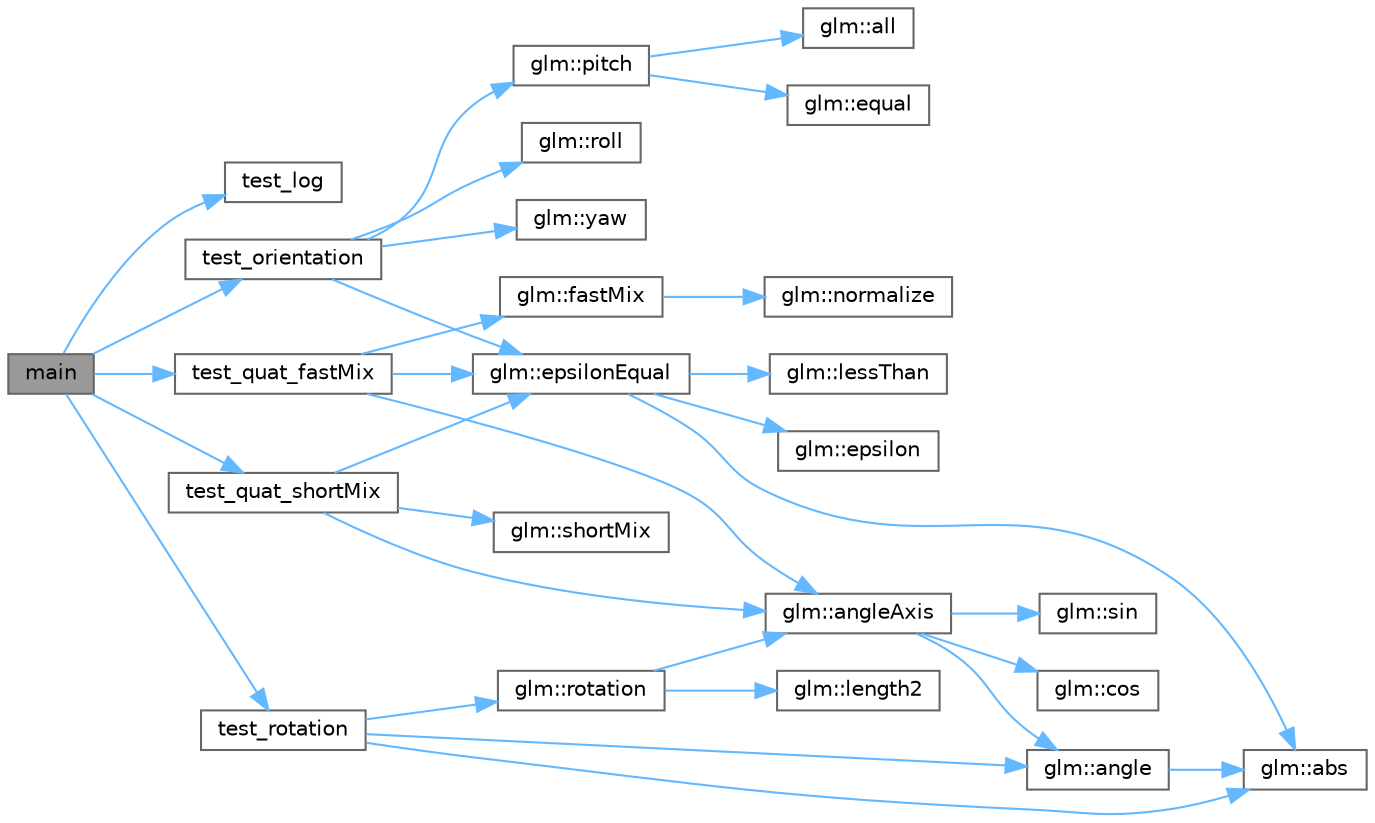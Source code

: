 digraph "main"
{
 // LATEX_PDF_SIZE
  bgcolor="transparent";
  edge [fontname=Helvetica,fontsize=10,labelfontname=Helvetica,labelfontsize=10];
  node [fontname=Helvetica,fontsize=10,shape=box,height=0.2,width=0.4];
  rankdir="LR";
  Node1 [id="Node000001",label="main",height=0.2,width=0.4,color="gray40", fillcolor="grey60", style="filled", fontcolor="black",tooltip=" "];
  Node1 -> Node2 [id="edge31_Node000001_Node000002",color="steelblue1",style="solid",tooltip=" "];
  Node2 [id="Node000002",label="test_log",height=0.2,width=0.4,color="grey40", fillcolor="white", style="filled",URL="$_classes_2lib_2glm_2test_2gtx_2gtx__quaternion_8cpp.html#acf9077e891a6a338357e721a870d1f5c",tooltip=" "];
  Node1 -> Node3 [id="edge32_Node000001_Node000003",color="steelblue1",style="solid",tooltip=" "];
  Node3 [id="Node000003",label="test_orientation",height=0.2,width=0.4,color="grey40", fillcolor="white", style="filled",URL="$_classes_2lib_2glm_2test_2gtx_2gtx__quaternion_8cpp.html#a0392fa77d27d2053799fa3d3717e50ec",tooltip=" "];
  Node3 -> Node4 [id="edge33_Node000003_Node000004",color="steelblue1",style="solid",tooltip=" "];
  Node4 [id="Node000004",label="glm::epsilonEqual",height=0.2,width=0.4,color="grey40", fillcolor="white", style="filled",URL="$group__gtc__epsilon.html#ga7f8df975688289781ee26998c73d6798",tooltip=" "];
  Node4 -> Node5 [id="edge34_Node000004_Node000005",color="steelblue1",style="solid",tooltip=" "];
  Node5 [id="Node000005",label="glm::abs",height=0.2,width=0.4,color="grey40", fillcolor="white", style="filled",URL="$group__core__func__common.html#ga439e60a72eadecfeda2df5449c613a64",tooltip=" "];
  Node4 -> Node6 [id="edge35_Node000004_Node000006",color="steelblue1",style="solid",tooltip=" "];
  Node6 [id="Node000006",label="glm::epsilon",height=0.2,width=0.4,color="grey40", fillcolor="white", style="filled",URL="$group__ext__scalar__constants.html#ga2a1e57fc5592b69cfae84174cbfc9429",tooltip="Return the epsilon constant for floating point types."];
  Node4 -> Node7 [id="edge36_Node000004_Node000007",color="steelblue1",style="solid",tooltip=" "];
  Node7 [id="Node000007",label="glm::lessThan",height=0.2,width=0.4,color="grey40", fillcolor="white", style="filled",URL="$group__core__func__vector__relational.html#gaedc3a837f960109afe22ea3f267b9a19",tooltip=" "];
  Node3 -> Node8 [id="edge37_Node000003_Node000008",color="steelblue1",style="solid",tooltip=" "];
  Node8 [id="Node000008",label="glm::pitch",height=0.2,width=0.4,color="grey40", fillcolor="white", style="filled",URL="$group__gtc__quaternion.html#ga7603e81477b46ddb448896909bc04928",tooltip=" "];
  Node8 -> Node9 [id="edge38_Node000008_Node000009",color="steelblue1",style="solid",tooltip=" "];
  Node9 [id="Node000009",label="glm::all",height=0.2,width=0.4,color="grey40", fillcolor="white", style="filled",URL="$group__core__func__vector__relational.html#ga87e53f50b679f5f95c5cb4780311b3dd",tooltip=" "];
  Node8 -> Node10 [id="edge39_Node000008_Node000010",color="steelblue1",style="solid",tooltip=" "];
  Node10 [id="Node000010",label="glm::equal",height=0.2,width=0.4,color="grey40", fillcolor="white", style="filled",URL="$group__core__func__vector__relational.html#gaf539cf490630ba648dfd6e36aef910a1",tooltip=" "];
  Node3 -> Node11 [id="edge40_Node000003_Node000011",color="steelblue1",style="solid",tooltip=" "];
  Node11 [id="Node000011",label="glm::roll",height=0.2,width=0.4,color="grey40", fillcolor="white", style="filled",URL="$group__gtc__quaternion.html#ga0cc5ad970d0b00829b139fe0fe5a1e13",tooltip=" "];
  Node3 -> Node12 [id="edge41_Node000003_Node000012",color="steelblue1",style="solid",tooltip=" "];
  Node12 [id="Node000012",label="glm::yaw",height=0.2,width=0.4,color="grey40", fillcolor="white", style="filled",URL="$group__gtc__quaternion.html#ga8da38cdfdc452dafa660c2f46506bad5",tooltip=" "];
  Node1 -> Node13 [id="edge42_Node000001_Node000013",color="steelblue1",style="solid",tooltip=" "];
  Node13 [id="Node000013",label="test_quat_fastMix",height=0.2,width=0.4,color="grey40", fillcolor="white", style="filled",URL="$_classes_2lib_2glm_2test_2gtx_2gtx__quaternion_8cpp.html#a14c626a5c969657ff41854428d223576",tooltip=" "];
  Node13 -> Node14 [id="edge43_Node000013_Node000014",color="steelblue1",style="solid",tooltip=" "];
  Node14 [id="Node000014",label="glm::angleAxis",height=0.2,width=0.4,color="grey40", fillcolor="white", style="filled",URL="$group__ext__quaternion__trigonometric.html#gaff39bc5f51f734fea1170ba68da07268",tooltip=" "];
  Node14 -> Node15 [id="edge44_Node000014_Node000015",color="steelblue1",style="solid",tooltip=" "];
  Node15 [id="Node000015",label="glm::angle",height=0.2,width=0.4,color="grey40", fillcolor="white", style="filled",URL="$group__ext__quaternion__trigonometric.html#ga8aa248b31d5ade470c87304df5eb7bd8",tooltip=" "];
  Node15 -> Node5 [id="edge45_Node000015_Node000005",color="steelblue1",style="solid",tooltip=" "];
  Node14 -> Node16 [id="edge46_Node000014_Node000016",color="steelblue1",style="solid",tooltip=" "];
  Node16 [id="Node000016",label="glm::cos",height=0.2,width=0.4,color="grey40", fillcolor="white", style="filled",URL="$group__core__func__trigonometric.html#ga54745147add8b4fa05642f5c71f6833e",tooltip=" "];
  Node14 -> Node17 [id="edge47_Node000014_Node000017",color="steelblue1",style="solid",tooltip=" "];
  Node17 [id="Node000017",label="glm::sin",height=0.2,width=0.4,color="grey40", fillcolor="white", style="filled",URL="$group__core__func__trigonometric.html#ga3fcdcfa2d2ac38de9ba1885cd1c79414",tooltip=" "];
  Node13 -> Node4 [id="edge48_Node000013_Node000004",color="steelblue1",style="solid",tooltip=" "];
  Node13 -> Node18 [id="edge49_Node000013_Node000018",color="steelblue1",style="solid",tooltip=" "];
  Node18 [id="Node000018",label="glm::fastMix",height=0.2,width=0.4,color="grey40", fillcolor="white", style="filled",URL="$group__gtx__quaternion.html#ga43a95b70cd08ed3471e09d6c117e3464",tooltip=" "];
  Node18 -> Node19 [id="edge50_Node000018_Node000019",color="steelblue1",style="solid",tooltip=" "];
  Node19 [id="Node000019",label="glm::normalize",height=0.2,width=0.4,color="grey40", fillcolor="white", style="filled",URL="$group__core__func__geometric.html#ga5c6c1379961d4589035a390856f2d66c",tooltip=" "];
  Node1 -> Node20 [id="edge51_Node000001_Node000020",color="steelblue1",style="solid",tooltip=" "];
  Node20 [id="Node000020",label="test_quat_shortMix",height=0.2,width=0.4,color="grey40", fillcolor="white", style="filled",URL="$_classes_2lib_2glm_2test_2gtx_2gtx__quaternion_8cpp.html#ae0ad714fbf3c14df78ce509244a93112",tooltip=" "];
  Node20 -> Node14 [id="edge52_Node000020_Node000014",color="steelblue1",style="solid",tooltip=" "];
  Node20 -> Node4 [id="edge53_Node000020_Node000004",color="steelblue1",style="solid",tooltip=" "];
  Node20 -> Node21 [id="edge54_Node000020_Node000021",color="steelblue1",style="solid",tooltip=" "];
  Node21 [id="Node000021",label="glm::shortMix",height=0.2,width=0.4,color="grey40", fillcolor="white", style="filled",URL="$group__gtx__quaternion.html#gaa67d8a157c0c4df05354aafd2e40aa72",tooltip=" "];
  Node1 -> Node22 [id="edge55_Node000001_Node000022",color="steelblue1",style="solid",tooltip=" "];
  Node22 [id="Node000022",label="test_rotation",height=0.2,width=0.4,color="grey40", fillcolor="white", style="filled",URL="$_classes_2lib_2glm_2test_2gtx_2gtx__quaternion_8cpp.html#ac2fca98416a134509a364ab0935a69ad",tooltip=" "];
  Node22 -> Node5 [id="edge56_Node000022_Node000005",color="steelblue1",style="solid",tooltip=" "];
  Node22 -> Node15 [id="edge57_Node000022_Node000015",color="steelblue1",style="solid",tooltip=" "];
  Node22 -> Node23 [id="edge58_Node000022_Node000023",color="steelblue1",style="solid",tooltip=" "];
  Node23 [id="Node000023",label="glm::rotation",height=0.2,width=0.4,color="grey40", fillcolor="white", style="filled",URL="$group__gtx__quaternion.html#gadbb992b52cef49dd3b11966e34260d17",tooltip=" "];
  Node23 -> Node14 [id="edge59_Node000023_Node000014",color="steelblue1",style="solid",tooltip=" "];
  Node23 -> Node24 [id="edge60_Node000023_Node000024",color="steelblue1",style="solid",tooltip=" "];
  Node24 [id="Node000024",label="glm::length2",height=0.2,width=0.4,color="grey40", fillcolor="white", style="filled",URL="$group__gtx__norm.html#ga8d1789651050adb7024917984b41c3de",tooltip=" "];
}
